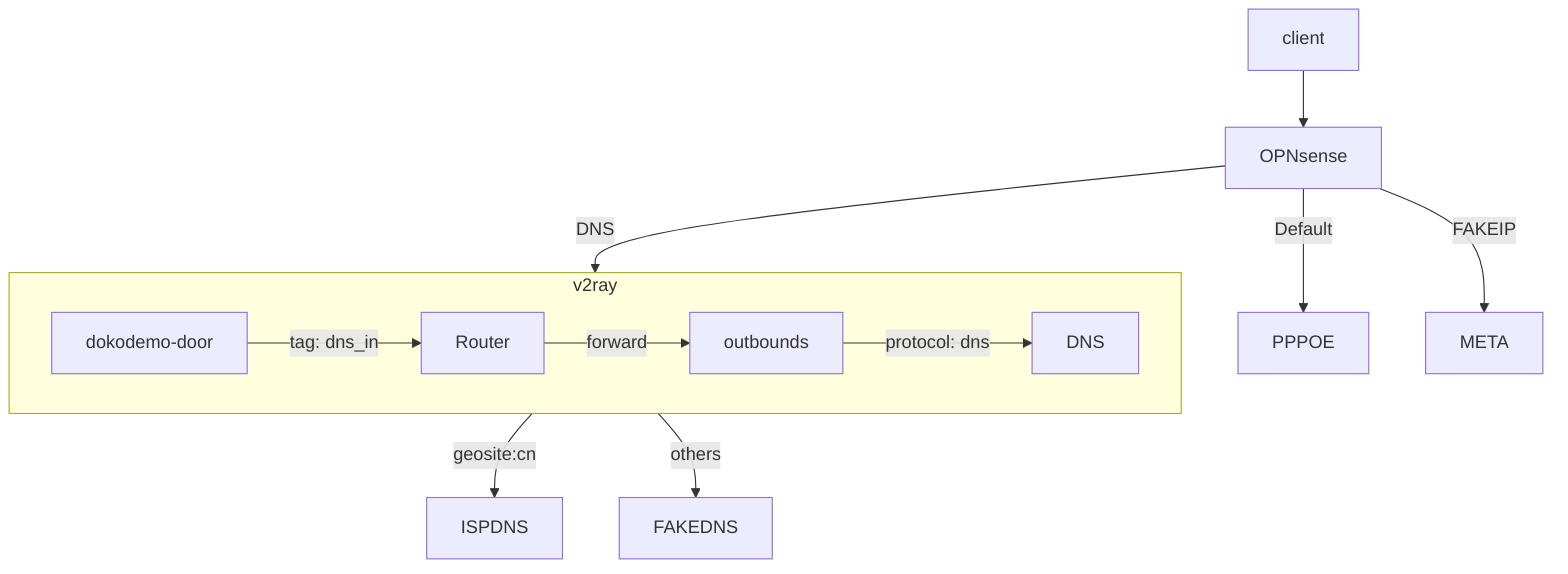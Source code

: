 flowchart TD

    client --> OPNsense

    subgraph v2ray
        inbounds[dokodemo-door] -->|tag: dns_in| Router -->|forward| outbounds -->|protocol: dns| DNS
    end

    v2ray -->|geosite:cn| ISPDNS
    v2ray -->|others| FAKEDNS

    OPNsense -->|Default| PPPOE
    OPNsense -->|FAKEIP| META
    OPNsense -->|DNS| v2ray